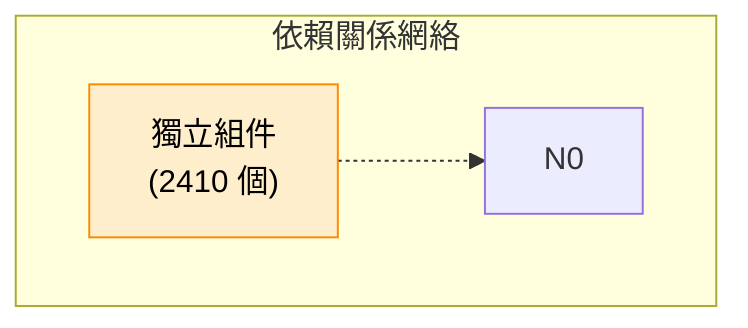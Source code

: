 graph LR
    subgraph "依賴關係網絡"
        direction LR
        Isolated["獨立組件<br/>(2410 個)"]
        Isolated -.-> N0
    end
    
    classDef connected fill:#ccffff,stroke:#0088cc,color:#000
    classDef isolated fill:#ffeecc,stroke:#ff8800,color:#000
    
    class Isolated isolated